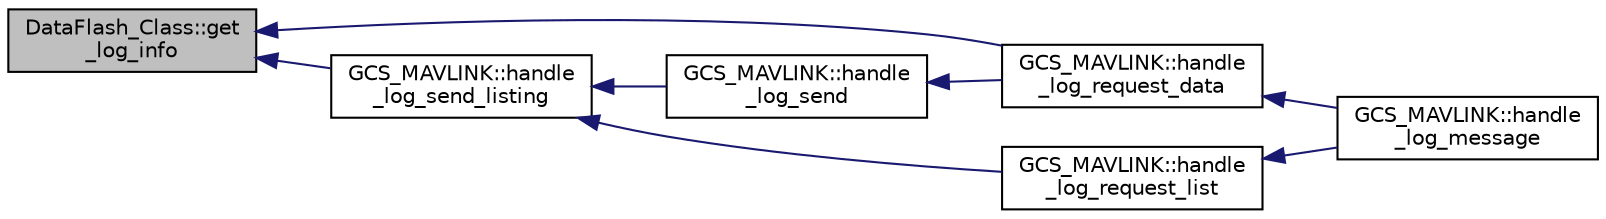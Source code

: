 digraph "DataFlash_Class::get_log_info"
{
 // INTERACTIVE_SVG=YES
  edge [fontname="Helvetica",fontsize="10",labelfontname="Helvetica",labelfontsize="10"];
  node [fontname="Helvetica",fontsize="10",shape=record];
  rankdir="LR";
  Node1 [label="DataFlash_Class::get\l_log_info",height=0.2,width=0.4,color="black", fillcolor="grey75", style="filled", fontcolor="black"];
  Node1 -> Node2 [dir="back",color="midnightblue",fontsize="10",style="solid",fontname="Helvetica"];
  Node2 [label="GCS_MAVLINK::handle\l_log_request_data",height=0.2,width=0.4,color="black", fillcolor="white", style="filled",URL="$classGCS__MAVLINK.html#a9685f685665e932079522a281086b581"];
  Node2 -> Node3 [dir="back",color="midnightblue",fontsize="10",style="solid",fontname="Helvetica"];
  Node3 [label="GCS_MAVLINK::handle\l_log_message",height=0.2,width=0.4,color="black", fillcolor="white", style="filled",URL="$classGCS__MAVLINK.html#add8326241719712dc068a07845bf476c"];
  Node1 -> Node4 [dir="back",color="midnightblue",fontsize="10",style="solid",fontname="Helvetica"];
  Node4 [label="GCS_MAVLINK::handle\l_log_send_listing",height=0.2,width=0.4,color="black", fillcolor="white", style="filled",URL="$classGCS__MAVLINK.html#add5099b4e743990e0e0de5bc607660e6"];
  Node4 -> Node5 [dir="back",color="midnightblue",fontsize="10",style="solid",fontname="Helvetica"];
  Node5 [label="GCS_MAVLINK::handle\l_log_request_list",height=0.2,width=0.4,color="black", fillcolor="white", style="filled",URL="$classGCS__MAVLINK.html#a1c015f2ab464807939761ac7d7889bd4"];
  Node5 -> Node3 [dir="back",color="midnightblue",fontsize="10",style="solid",fontname="Helvetica"];
  Node4 -> Node6 [dir="back",color="midnightblue",fontsize="10",style="solid",fontname="Helvetica"];
  Node6 [label="GCS_MAVLINK::handle\l_log_send",height=0.2,width=0.4,color="black", fillcolor="white", style="filled",URL="$classGCS__MAVLINK.html#af4f36c08fe81ee49ab53b1626d8da8ec"];
  Node6 -> Node2 [dir="back",color="midnightblue",fontsize="10",style="solid",fontname="Helvetica"];
}
